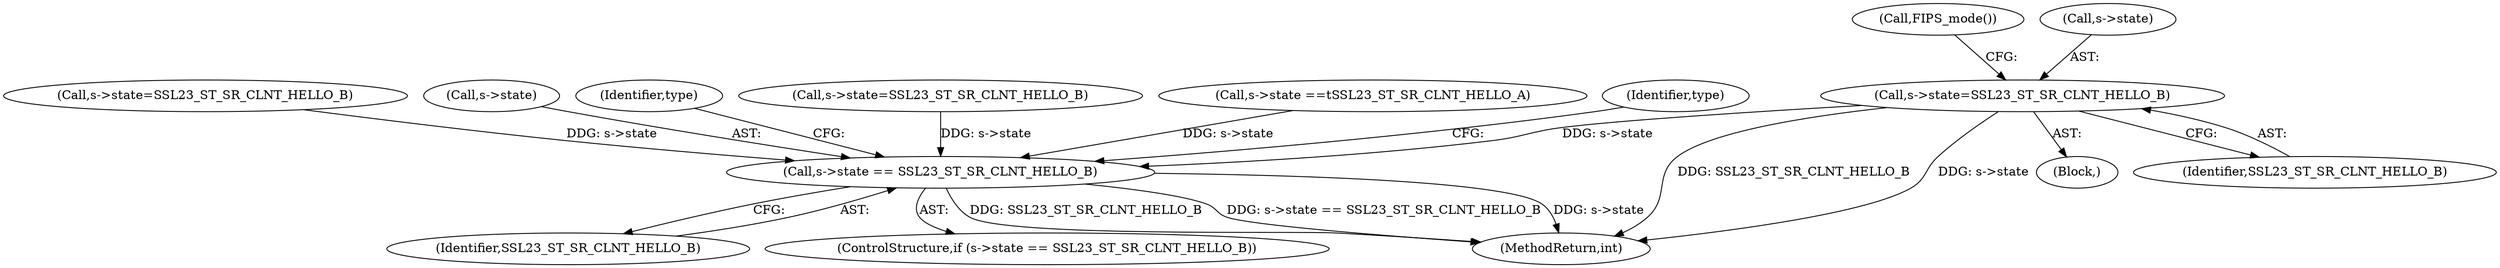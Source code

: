 digraph "0_openssl_b82924741b4bd590da890619be671f4635e46c2b@pointer" {
"1000357" [label="(Call,s->state=SSL23_ST_SR_CLNT_HELLO_B)"];
"1000608" [label="(Call,s->state == SSL23_ST_SR_CLNT_HELLO_B)"];
"1000307" [label="(Call,s->state=SSL23_ST_SR_CLNT_HELLO_B)"];
"1000609" [label="(Call,s->state)"];
"1000608" [label="(Call,s->state == SSL23_ST_SR_CLNT_HELLO_B)"];
"1001102" [label="(MethodReturn,int)"];
"1000612" [label="(Identifier,SSL23_ST_SR_CLNT_HELLO_B)"];
"1000607" [label="(ControlStructure,if (s->state == SSL23_ST_SR_CLNT_HELLO_B))"];
"1000615" [label="(Identifier,type)"];
"1000326" [label="(Call,s->state=SSL23_ST_SR_CLNT_HELLO_B)"];
"1000351" [label="(Block,)"];
"1000361" [label="(Identifier,SSL23_ST_SR_CLNT_HELLO_B)"];
"1000357" [label="(Call,s->state=SSL23_ST_SR_CLNT_HELLO_B)"];
"1000590" [label="(Call,FIPS_mode())"];
"1000173" [label="(Call,s->state ==\tSSL23_ST_SR_CLNT_HELLO_A)"];
"1000358" [label="(Call,s->state)"];
"1000924" [label="(Identifier,type)"];
"1000357" -> "1000351"  [label="AST: "];
"1000357" -> "1000361"  [label="CFG: "];
"1000358" -> "1000357"  [label="AST: "];
"1000361" -> "1000357"  [label="AST: "];
"1000590" -> "1000357"  [label="CFG: "];
"1000357" -> "1001102"  [label="DDG: SSL23_ST_SR_CLNT_HELLO_B"];
"1000357" -> "1001102"  [label="DDG: s->state"];
"1000357" -> "1000608"  [label="DDG: s->state"];
"1000608" -> "1000607"  [label="AST: "];
"1000608" -> "1000612"  [label="CFG: "];
"1000609" -> "1000608"  [label="AST: "];
"1000612" -> "1000608"  [label="AST: "];
"1000615" -> "1000608"  [label="CFG: "];
"1000924" -> "1000608"  [label="CFG: "];
"1000608" -> "1001102"  [label="DDG: s->state == SSL23_ST_SR_CLNT_HELLO_B"];
"1000608" -> "1001102"  [label="DDG: s->state"];
"1000608" -> "1001102"  [label="DDG: SSL23_ST_SR_CLNT_HELLO_B"];
"1000326" -> "1000608"  [label="DDG: s->state"];
"1000307" -> "1000608"  [label="DDG: s->state"];
"1000173" -> "1000608"  [label="DDG: s->state"];
}
